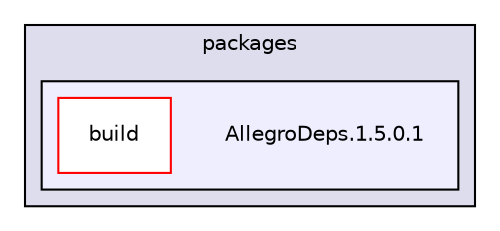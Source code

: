 digraph "src/packages/AllegroDeps.1.5.0.1" {
  compound=true
  node [ fontsize="10", fontname="Helvetica"];
  edge [ labelfontsize="10", labelfontname="Helvetica"];
  subgraph clusterdir_f00031c88d5072d6c9a728442910a1f5 {
    graph [ bgcolor="#ddddee", pencolor="black", label="packages" fontname="Helvetica", fontsize="10", URL="dir_f00031c88d5072d6c9a728442910a1f5.html"]
  subgraph clusterdir_a87632073ec83eaa5670e591228757a4 {
    graph [ bgcolor="#eeeeff", pencolor="black", label="" URL="dir_a87632073ec83eaa5670e591228757a4.html"];
    dir_a87632073ec83eaa5670e591228757a4 [shape=plaintext label="AllegroDeps.1.5.0.1"];
    dir_488bd0c969434d61fffafaf0c70bec3a [shape=box label="build" color="red" fillcolor="white" style="filled" URL="dir_488bd0c969434d61fffafaf0c70bec3a.html"];
  }
  }
}
